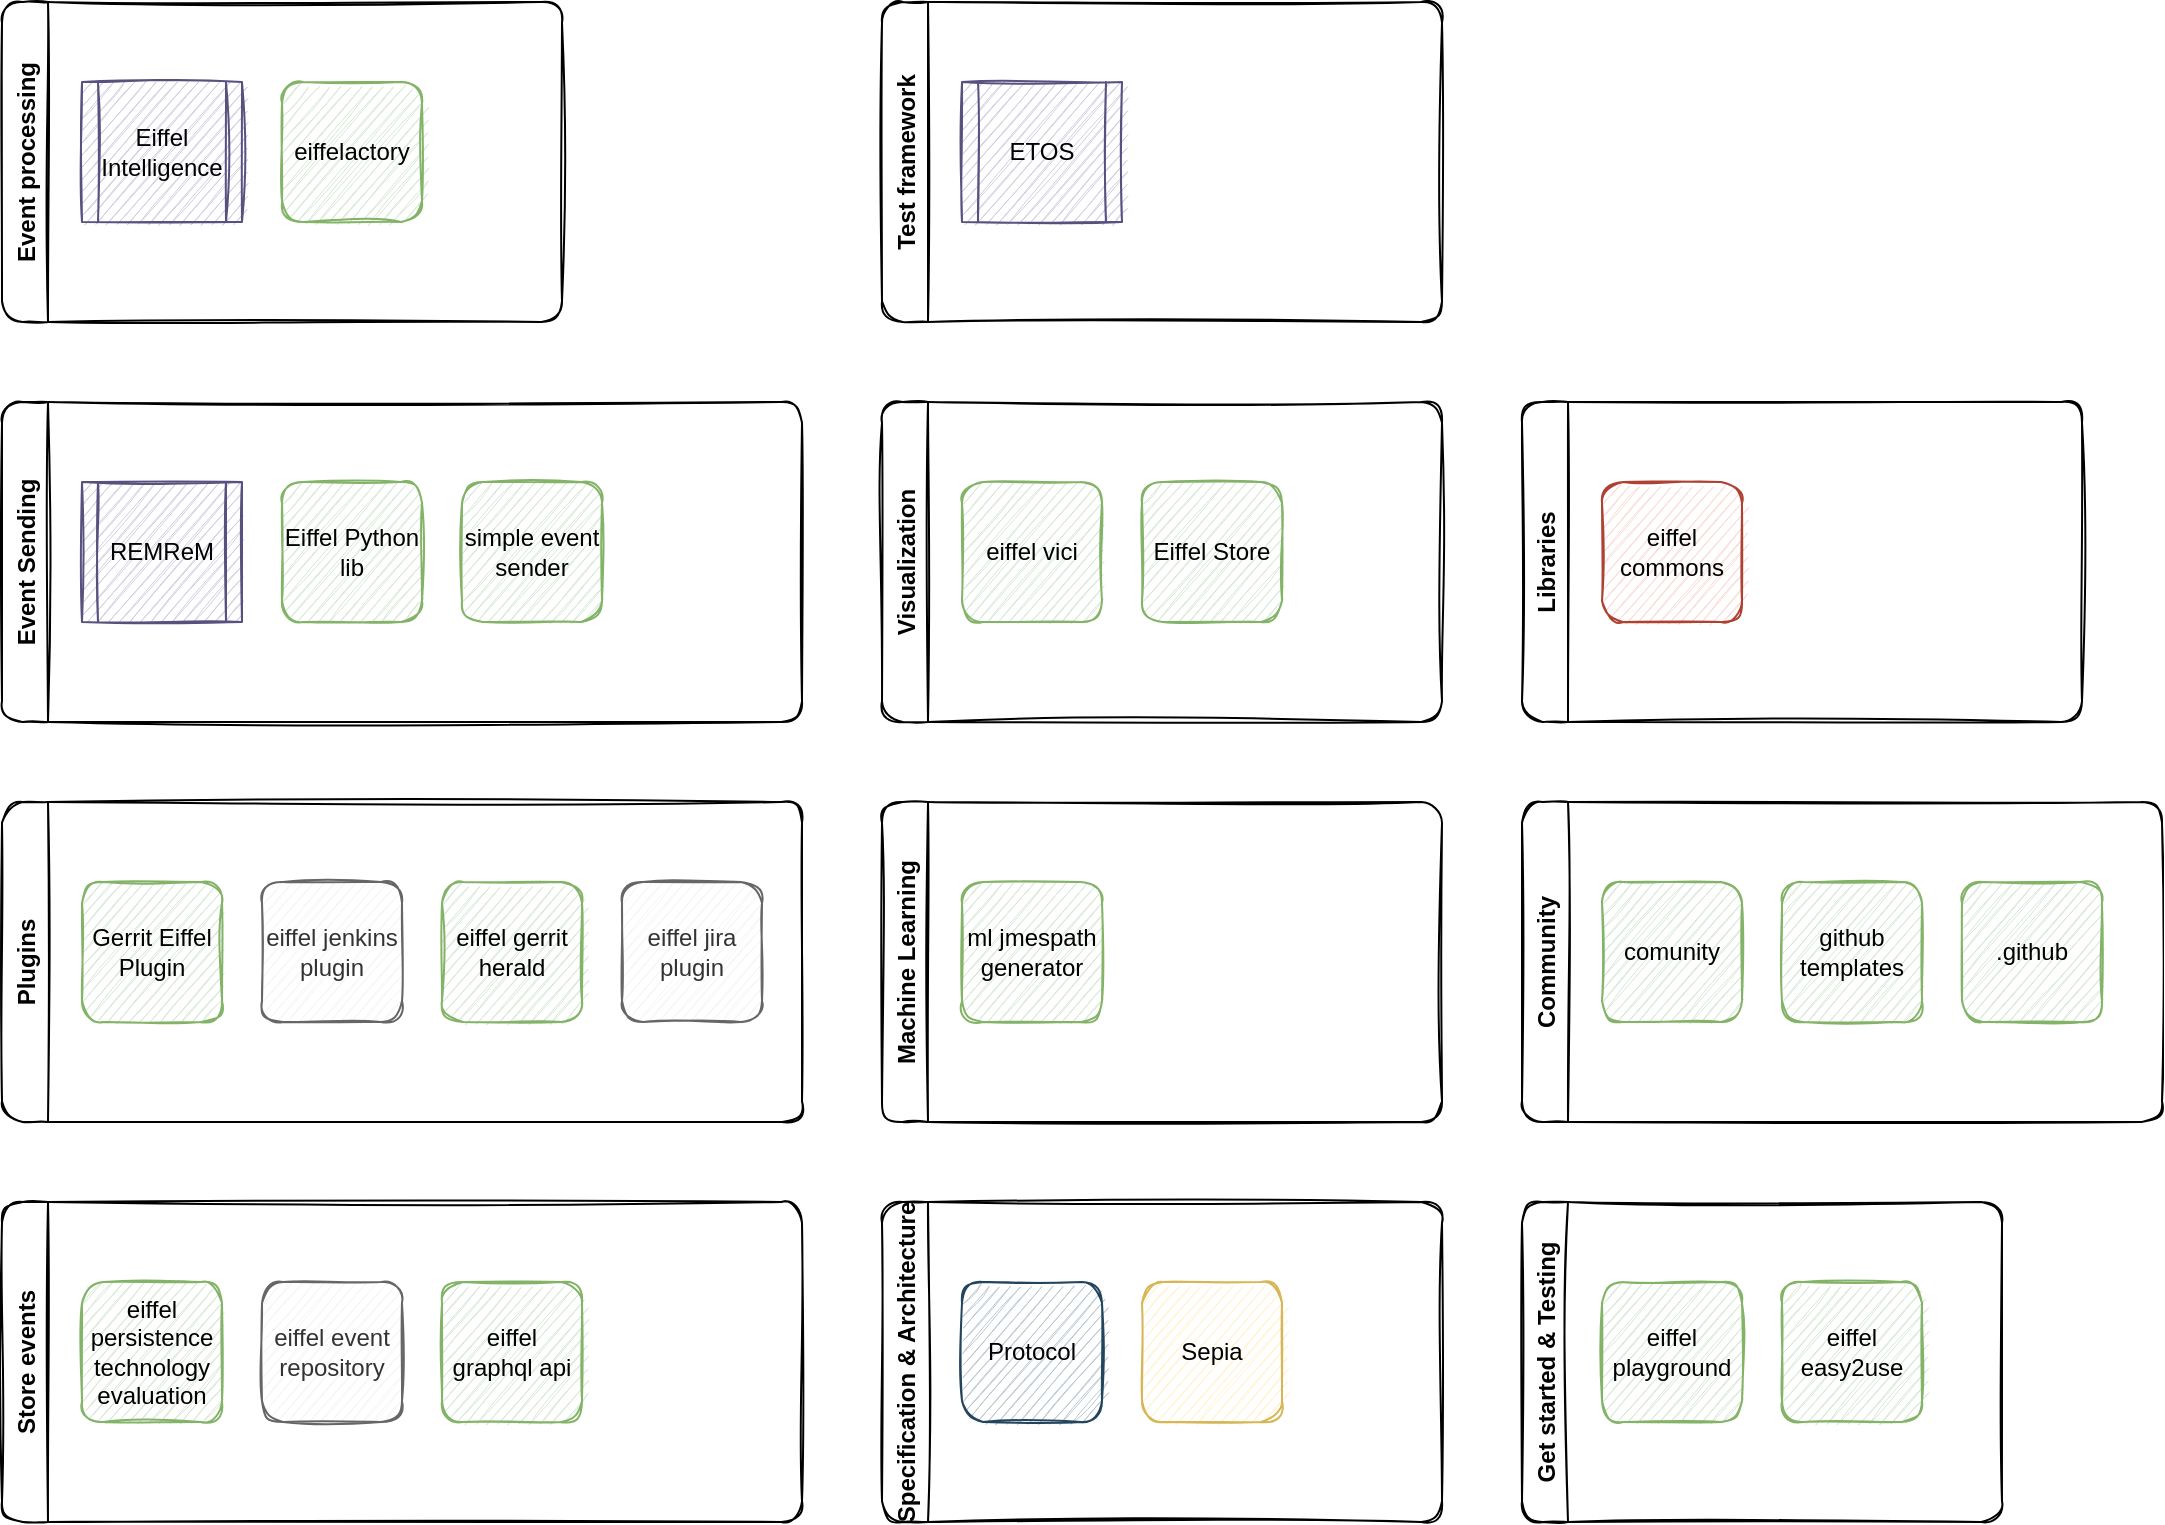 <mxfile version="14.9.2" type="github">
  <diagram id="w1ZEGMjmR53ewqX5dvrm" name="Page-1">
    <mxGraphModel dx="1986" dy="1138" grid="1" gridSize="10" guides="1" tooltips="1" connect="1" arrows="1" fold="1" page="1" pageScale="1" pageWidth="1169" pageHeight="827" math="0" shadow="0">
      <root>
        <mxCell id="0" />
        <mxCell id="1" parent="0" />
        <mxCell id="4cnv7Ipchus3uO7nBkjI-7" value="Sepia" style="whiteSpace=wrap;html=1;aspect=fixed;sketch=1;rounded=1;fillColor=#fff2cc;strokeColor=#d6b656;" parent="1" vertex="1">
          <mxGeometry x="610" y="680" width="70" height="70" as="geometry" />
        </mxCell>
        <mxCell id="zqeIun6VxYZo0FJ2K99U-20" value="Store events" style="swimlane;horizontal=0;rounded=1;sketch=1;" vertex="1" parent="1">
          <mxGeometry x="40" y="640" width="400" height="160" as="geometry" />
        </mxCell>
        <mxCell id="zqeIun6VxYZo0FJ2K99U-11" value="eiffel persistence technology evaluation" style="whiteSpace=wrap;html=1;aspect=fixed;sketch=1;rounded=1;fillColor=#d5e8d4;strokeColor=#82b366;" vertex="1" parent="zqeIun6VxYZo0FJ2K99U-20">
          <mxGeometry x="40" y="40" width="70" height="70" as="geometry" />
        </mxCell>
        <mxCell id="zqeIun6VxYZo0FJ2K99U-19" value="eiffel event repository" style="whiteSpace=wrap;html=1;aspect=fixed;sketch=1;rounded=1;fillColor=#f5f5f5;strokeColor=#666666;fontColor=#333333;" vertex="1" parent="zqeIun6VxYZo0FJ2K99U-20">
          <mxGeometry x="130" y="40" width="70" height="70" as="geometry" />
        </mxCell>
        <mxCell id="zqeIun6VxYZo0FJ2K99U-6" value="eiffel graphql api" style="whiteSpace=wrap;html=1;aspect=fixed;sketch=1;rounded=1;fillColor=#d5e8d4;strokeColor=#82b366;" vertex="1" parent="zqeIun6VxYZo0FJ2K99U-20">
          <mxGeometry x="220" y="40" width="70" height="70" as="geometry" />
        </mxCell>
        <mxCell id="zqeIun6VxYZo0FJ2K99U-23" value="Plugins" style="swimlane;horizontal=0;rounded=1;sketch=1;" vertex="1" parent="1">
          <mxGeometry x="40" y="440" width="400" height="160" as="geometry" />
        </mxCell>
        <mxCell id="zqeIun6VxYZo0FJ2K99U-2" value="Gerrit Eiffel Plugin" style="whiteSpace=wrap;html=1;aspect=fixed;sketch=1;rounded=1;fillColor=#d5e8d4;strokeColor=#82b366;" vertex="1" parent="zqeIun6VxYZo0FJ2K99U-23">
          <mxGeometry x="40" y="40" width="70" height="70" as="geometry" />
        </mxCell>
        <mxCell id="zqeIun6VxYZo0FJ2K99U-7" value="eiffel gerrit herald" style="whiteSpace=wrap;html=1;aspect=fixed;sketch=1;rounded=1;fillColor=#d5e8d4;strokeColor=#82b366;" vertex="1" parent="zqeIun6VxYZo0FJ2K99U-23">
          <mxGeometry x="220" y="40" width="70" height="70" as="geometry" />
        </mxCell>
        <mxCell id="zqeIun6VxYZo0FJ2K99U-9" value="eiffel jenkins plugin" style="whiteSpace=wrap;html=1;aspect=fixed;sketch=1;rounded=1;fillColor=#f5f5f5;strokeColor=#666666;fontColor=#333333;" vertex="1" parent="zqeIun6VxYZo0FJ2K99U-23">
          <mxGeometry x="130" y="40" width="70" height="70" as="geometry" />
        </mxCell>
        <mxCell id="zqeIun6VxYZo0FJ2K99U-15" value="eiffel jira plugin" style="whiteSpace=wrap;html=1;aspect=fixed;sketch=1;rounded=1;fillColor=#f5f5f5;strokeColor=#666666;fontColor=#333333;" vertex="1" parent="zqeIun6VxYZo0FJ2K99U-23">
          <mxGeometry x="310" y="40" width="70" height="70" as="geometry" />
        </mxCell>
        <mxCell id="zqeIun6VxYZo0FJ2K99U-24" value="Specification &amp; Architecture" style="swimlane;horizontal=0;rounded=1;sketch=1;" vertex="1" parent="1">
          <mxGeometry x="480" y="640" width="280" height="160" as="geometry" />
        </mxCell>
        <mxCell id="4cnv7Ipchus3uO7nBkjI-6" value="&lt;div&gt;Protocol&lt;/div&gt;" style="whiteSpace=wrap;html=1;aspect=fixed;sketch=1;rounded=1;fillColor=#bac8d3;strokeColor=#23445d;" parent="zqeIun6VxYZo0FJ2K99U-24" vertex="1">
          <mxGeometry x="40" y="40" width="70" height="70" as="geometry" />
        </mxCell>
        <mxCell id="zqeIun6VxYZo0FJ2K99U-26" value="Event Sending" style="swimlane;horizontal=0;rounded=1;sketch=1;glass=0;shadow=0;" vertex="1" parent="1">
          <mxGeometry x="40" y="240" width="400" height="160" as="geometry" />
        </mxCell>
        <mxCell id="4cnv7Ipchus3uO7nBkjI-1" value="REMReM" style="shape=process;whiteSpace=wrap;html=1;backgroundOutline=1;fontFamily=Helvetica;fontSize=12;align=center;strokeColor=#56517e;fillColor=#d0cee2;sketch=1;" parent="zqeIun6VxYZo0FJ2K99U-26" vertex="1">
          <mxGeometry x="40" y="40" width="80" height="70" as="geometry" />
        </mxCell>
        <mxCell id="zqeIun6VxYZo0FJ2K99U-4" value="&lt;div&gt;Eiffel Python lib&lt;/div&gt;" style="whiteSpace=wrap;html=1;aspect=fixed;sketch=1;rounded=1;fillColor=#d5e8d4;strokeColor=#82b366;" vertex="1" parent="zqeIun6VxYZo0FJ2K99U-26">
          <mxGeometry x="140" y="40" width="70" height="70" as="geometry" />
        </mxCell>
        <mxCell id="zqeIun6VxYZo0FJ2K99U-5" value="&lt;div&gt;simple event sender &lt;br&gt;&lt;/div&gt;" style="whiteSpace=wrap;html=1;aspect=fixed;sketch=1;rounded=1;fillColor=#d5e8d4;strokeColor=#82b366;" vertex="1" parent="zqeIun6VxYZo0FJ2K99U-26">
          <mxGeometry x="230" y="40" width="70" height="70" as="geometry" />
        </mxCell>
        <mxCell id="zqeIun6VxYZo0FJ2K99U-27" value="Get started &amp; Testing" style="swimlane;horizontal=0;rounded=1;sketch=1;" vertex="1" parent="1">
          <mxGeometry x="800" y="640" width="240" height="160" as="geometry" />
        </mxCell>
        <mxCell id="zqeIun6VxYZo0FJ2K99U-16" value="eiffel playground" style="whiteSpace=wrap;html=1;aspect=fixed;sketch=1;rounded=1;fillColor=#d5e8d4;strokeColor=#82b366;" vertex="1" parent="zqeIun6VxYZo0FJ2K99U-27">
          <mxGeometry x="40" y="40" width="70" height="70" as="geometry" />
        </mxCell>
        <mxCell id="zqeIun6VxYZo0FJ2K99U-8" value="eiffel easy2use" style="whiteSpace=wrap;html=1;aspect=fixed;sketch=1;rounded=1;fillColor=#d5e8d4;strokeColor=#82b366;" vertex="1" parent="zqeIun6VxYZo0FJ2K99U-27">
          <mxGeometry x="130" y="40" width="70" height="70" as="geometry" />
        </mxCell>
        <mxCell id="zqeIun6VxYZo0FJ2K99U-28" value="Machine Learning" style="swimlane;horizontal=0;rounded=1;sketch=1;" vertex="1" parent="1">
          <mxGeometry x="480" y="440" width="280" height="160" as="geometry" />
        </mxCell>
        <mxCell id="zqeIun6VxYZo0FJ2K99U-10" value="ml jmespath generator" style="whiteSpace=wrap;html=1;aspect=fixed;sketch=1;rounded=1;fillColor=#d5e8d4;strokeColor=#82b366;" vertex="1" parent="zqeIun6VxYZo0FJ2K99U-28">
          <mxGeometry x="40" y="40" width="70" height="70" as="geometry" />
        </mxCell>
        <mxCell id="zqeIun6VxYZo0FJ2K99U-29" value="Visualization" style="swimlane;horizontal=0;rounded=1;sketch=1;" vertex="1" parent="1">
          <mxGeometry x="480" y="240" width="280" height="160" as="geometry" />
        </mxCell>
        <mxCell id="zqeIun6VxYZo0FJ2K99U-18" value="eiffel vici" style="whiteSpace=wrap;html=1;aspect=fixed;sketch=1;rounded=1;fillColor=#d5e8d4;strokeColor=#82b366;" vertex="1" parent="zqeIun6VxYZo0FJ2K99U-29">
          <mxGeometry x="40" y="40" width="70" height="70" as="geometry" />
        </mxCell>
        <mxCell id="zqeIun6VxYZo0FJ2K99U-3" value="&lt;div&gt;Eiffel Store&lt;/div&gt;" style="whiteSpace=wrap;html=1;aspect=fixed;sketch=1;rounded=1;fillColor=#d5e8d4;strokeColor=#82b366;" vertex="1" parent="zqeIun6VxYZo0FJ2K99U-29">
          <mxGeometry x="130" y="40" width="70" height="70" as="geometry" />
        </mxCell>
        <mxCell id="zqeIun6VxYZo0FJ2K99U-32" value="Event processing" style="swimlane;horizontal=0;rounded=1;sketch=1;" vertex="1" parent="1">
          <mxGeometry x="40" y="40" width="280" height="160" as="geometry" />
        </mxCell>
        <mxCell id="4cnv7Ipchus3uO7nBkjI-5" value="Eiffel Intelligence" style="shape=process;whiteSpace=wrap;html=1;backgroundOutline=1;fontFamily=Helvetica;fontSize=12;align=center;strokeColor=#56517e;fillColor=#d0cee2;sketch=1;" parent="zqeIun6VxYZo0FJ2K99U-32" vertex="1">
          <mxGeometry x="40" y="40" width="80" height="70" as="geometry" />
        </mxCell>
        <mxCell id="zqeIun6VxYZo0FJ2K99U-13" value="eiffelactory" style="whiteSpace=wrap;html=1;aspect=fixed;sketch=1;rounded=1;fillColor=#d5e8d4;strokeColor=#82b366;" vertex="1" parent="zqeIun6VxYZo0FJ2K99U-32">
          <mxGeometry x="140" y="40" width="70" height="70" as="geometry" />
        </mxCell>
        <mxCell id="zqeIun6VxYZo0FJ2K99U-33" value="Test framework" style="swimlane;horizontal=0;rounded=1;sketch=1;" vertex="1" parent="1">
          <mxGeometry x="480" y="40" width="280" height="160" as="geometry" />
        </mxCell>
        <mxCell id="zqeIun6VxYZo0FJ2K99U-1" value="&lt;div&gt;ETOS&lt;/div&gt;" style="shape=process;whiteSpace=wrap;html=1;backgroundOutline=1;fontFamily=Helvetica;fontSize=12;align=center;strokeColor=#56517e;fillColor=#d0cee2;sketch=1;" vertex="1" parent="zqeIun6VxYZo0FJ2K99U-33">
          <mxGeometry x="40" y="40" width="80" height="70" as="geometry" />
        </mxCell>
        <mxCell id="zqeIun6VxYZo0FJ2K99U-35" value="Community" style="swimlane;horizontal=0;rounded=1;sketch=1;" vertex="1" parent="1">
          <mxGeometry x="800" y="440" width="320" height="160" as="geometry" />
        </mxCell>
        <mxCell id="zqeIun6VxYZo0FJ2K99U-36" value="comunity" style="whiteSpace=wrap;html=1;aspect=fixed;sketch=1;rounded=1;fillColor=#d5e8d4;strokeColor=#82b366;" vertex="1" parent="zqeIun6VxYZo0FJ2K99U-35">
          <mxGeometry x="40" y="40" width="70" height="70" as="geometry" />
        </mxCell>
        <mxCell id="zqeIun6VxYZo0FJ2K99U-37" value="github templates" style="whiteSpace=wrap;html=1;aspect=fixed;sketch=1;rounded=1;fillColor=#d5e8d4;strokeColor=#82b366;" vertex="1" parent="zqeIun6VxYZo0FJ2K99U-35">
          <mxGeometry x="130" y="40" width="70" height="70" as="geometry" />
        </mxCell>
        <mxCell id="zqeIun6VxYZo0FJ2K99U-38" value=".github" style="whiteSpace=wrap;html=1;aspect=fixed;sketch=1;rounded=1;fillColor=#d5e8d4;strokeColor=#82b366;" vertex="1" parent="zqeIun6VxYZo0FJ2K99U-35">
          <mxGeometry x="220" y="40" width="70" height="70" as="geometry" />
        </mxCell>
        <mxCell id="zqeIun6VxYZo0FJ2K99U-40" value="Libraries" style="swimlane;horizontal=0;rounded=1;sketch=1;" vertex="1" parent="1">
          <mxGeometry x="800" y="240" width="280" height="160" as="geometry" />
        </mxCell>
        <mxCell id="zqeIun6VxYZo0FJ2K99U-12" value="eiffel commons" style="whiteSpace=wrap;html=1;aspect=fixed;sketch=1;rounded=1;fillColor=#fad9d5;strokeColor=#ae4132;" vertex="1" parent="zqeIun6VxYZo0FJ2K99U-40">
          <mxGeometry x="40" y="40" width="70" height="70" as="geometry" />
        </mxCell>
      </root>
    </mxGraphModel>
  </diagram>
</mxfile>
